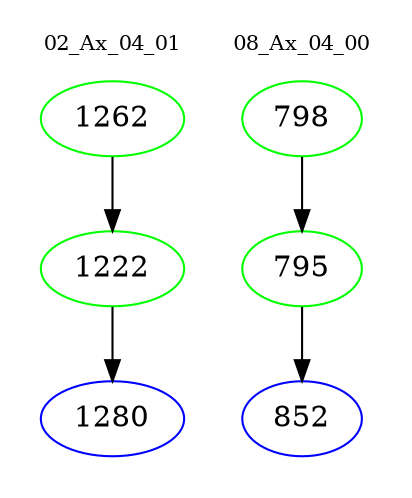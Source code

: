 digraph{
subgraph cluster_0 {
color = white
label = "02_Ax_04_01";
fontsize=10;
T0_1262 [label="1262", color="green"]
T0_1262 -> T0_1222 [color="black"]
T0_1222 [label="1222", color="green"]
T0_1222 -> T0_1280 [color="black"]
T0_1280 [label="1280", color="blue"]
}
subgraph cluster_1 {
color = white
label = "08_Ax_04_00";
fontsize=10;
T1_798 [label="798", color="green"]
T1_798 -> T1_795 [color="black"]
T1_795 [label="795", color="green"]
T1_795 -> T1_852 [color="black"]
T1_852 [label="852", color="blue"]
}
}
